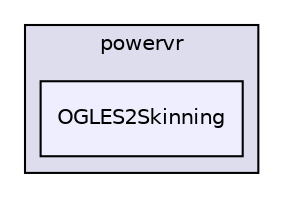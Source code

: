 digraph "PVR/SDK_3.4/Examples/Intermediate/Skinning/OGLES2/Build/Android/src/com/powervr/OGLES2Skinning" {
  compound=true
  node [ fontsize="10", fontname="Helvetica"];
  edge [ labelfontsize="10", labelfontname="Helvetica"];
  subgraph clusterdir_90eca27c07cecd0e7a28cb97d471e137 {
    graph [ bgcolor="#ddddee", pencolor="black", label="powervr" fontname="Helvetica", fontsize="10", URL="dir_90eca27c07cecd0e7a28cb97d471e137.html"]
  dir_6b2087ec5bb4a759a7f7f182948d45ff [shape=box, label="OGLES2Skinning", style="filled", fillcolor="#eeeeff", pencolor="black", URL="dir_6b2087ec5bb4a759a7f7f182948d45ff.html"];
  }
}
